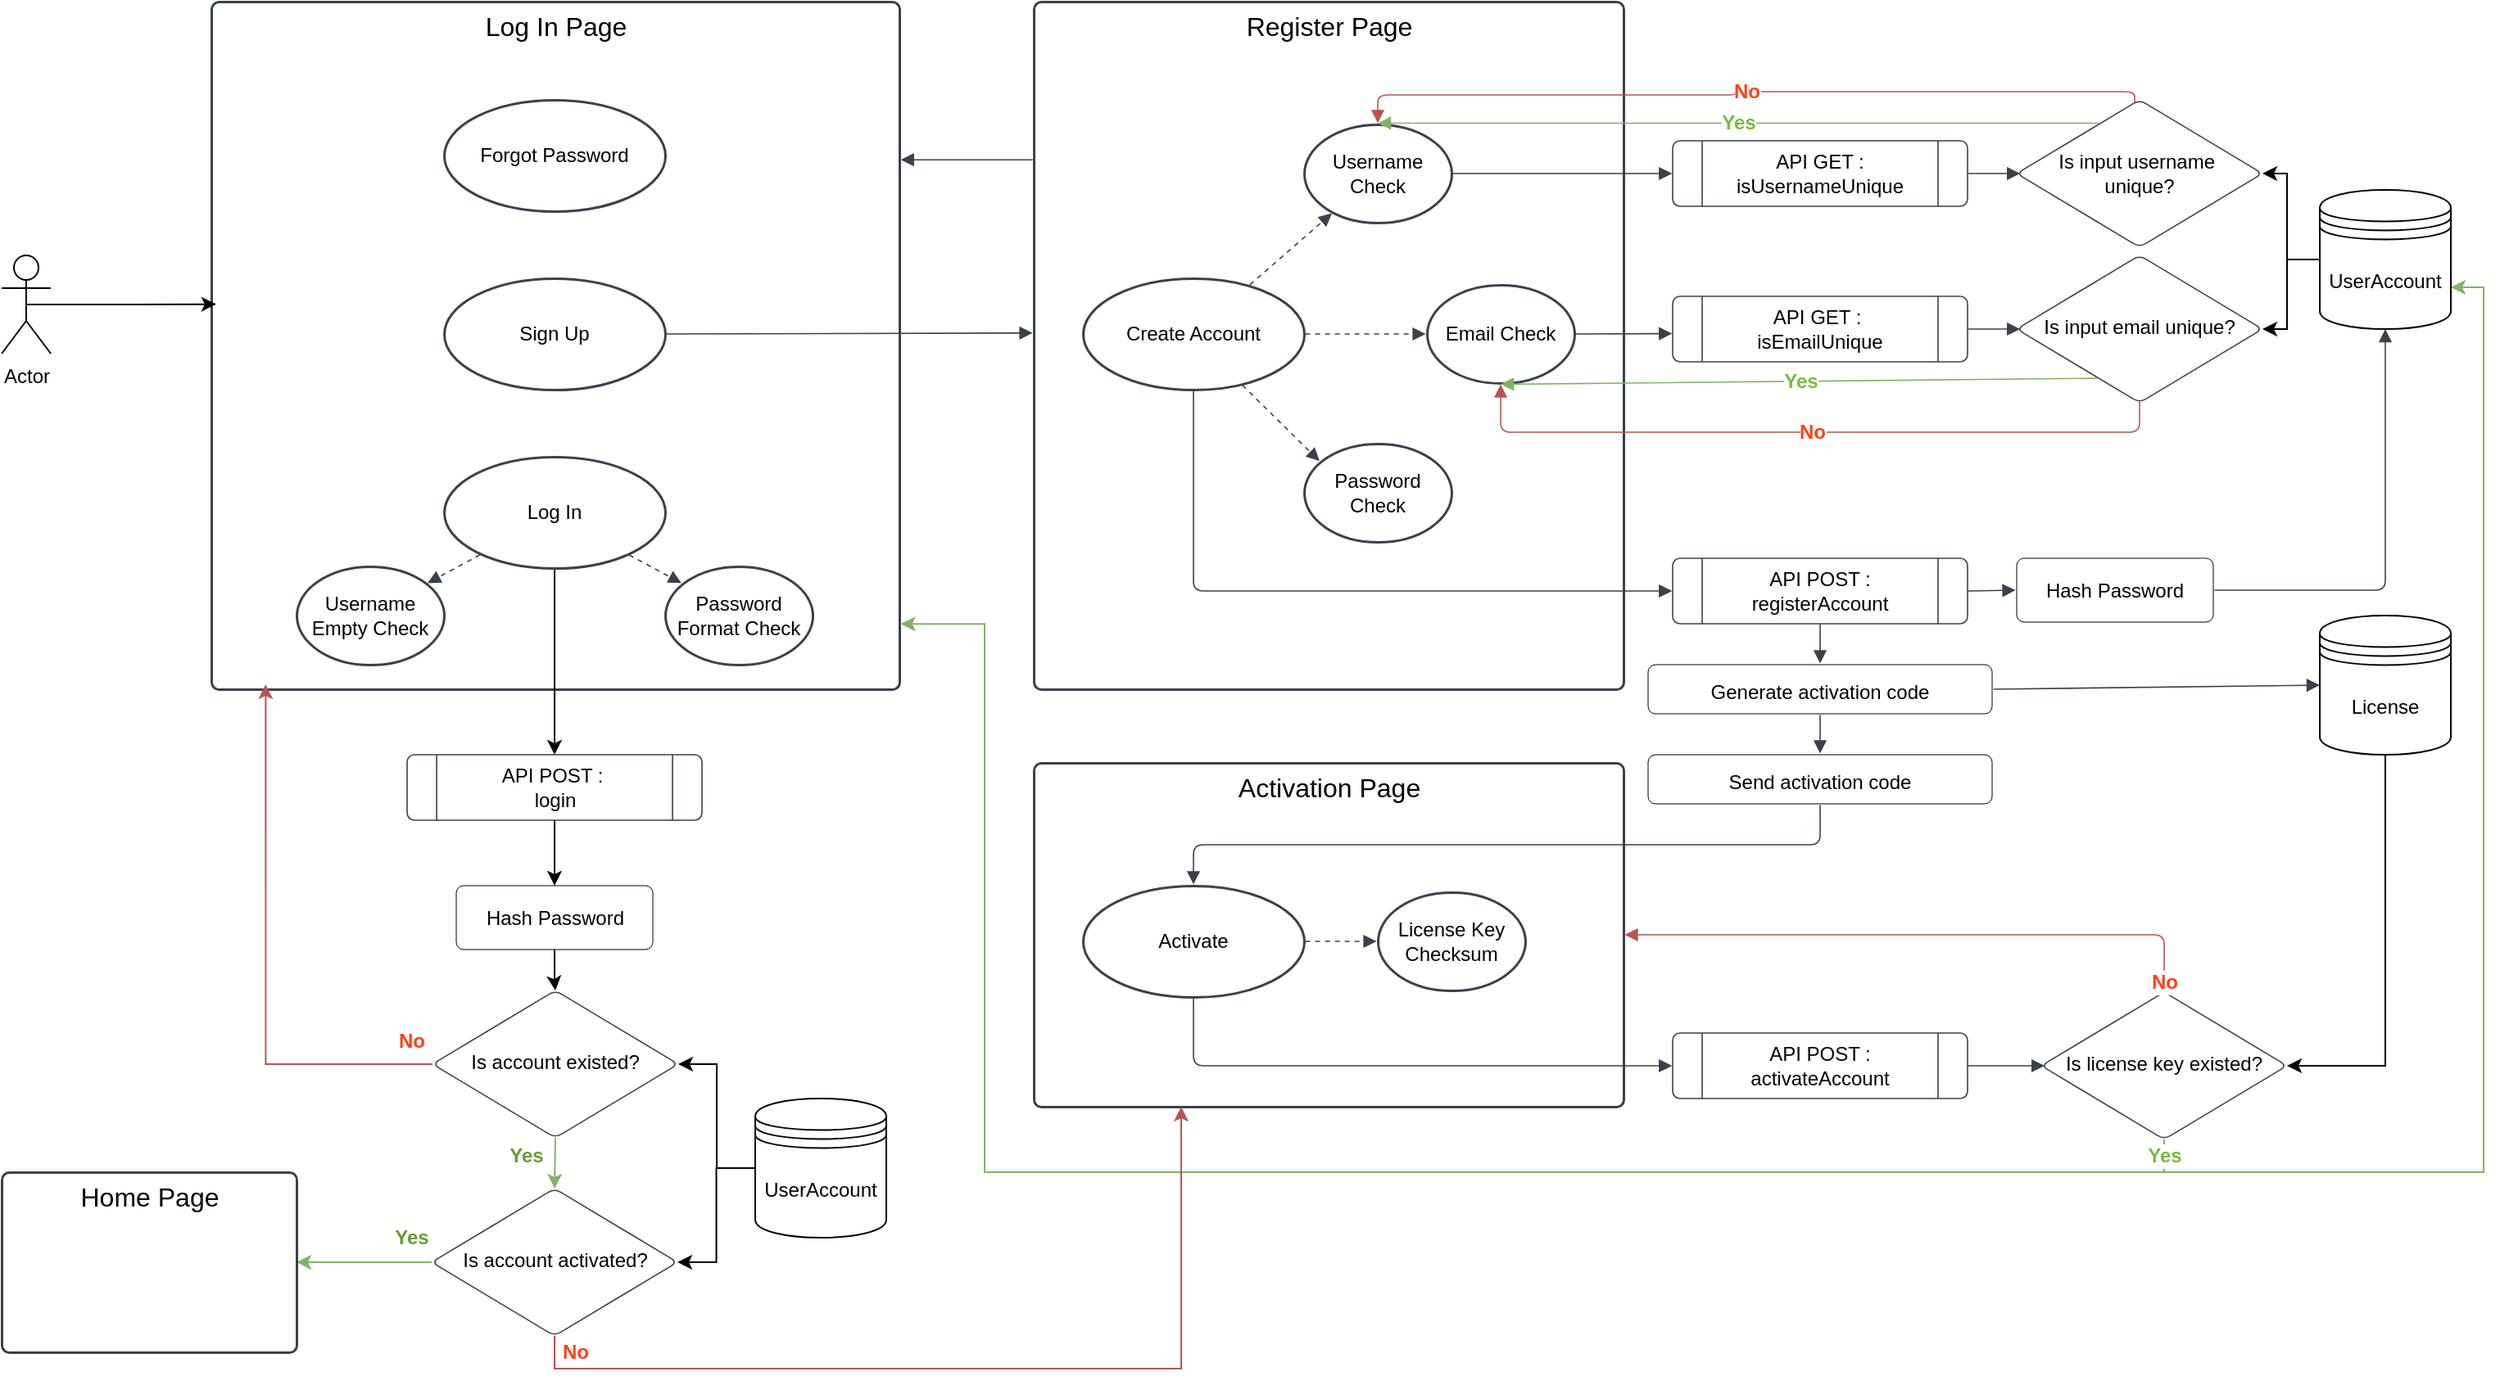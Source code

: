 <mxfile version="26.0.15">
  <diagram name="Account" id="tgDz5AeaXwY79lofnqwd">
    <mxGraphModel dx="1590" dy="1078" grid="1" gridSize="10" guides="1" tooltips="1" connect="1" arrows="1" fold="1" page="1" pageScale="1" pageWidth="827" pageHeight="1169" math="0" shadow="0">
      <root>
        <mxCell id="0" />
        <mxCell id="1" parent="0" />
        <mxCell id="eWz67TTPyYCK9VNah5Zr-2" value="Sign in Page" style="html=1;overflow=block;blockSpacing=1;whiteSpace=wrap;container=1;pointerEvents=0;collapsible=0;recursiveResize=0;fontSize=12;fontFamily=Helvetica;spacing=0;strokeColor=#unset;fillOpacity=0;rounded=1;absoluteArcSize=1;arcSize=9;fillColor=#000000;strokeWidth=NaN;lucidId=kTDUX1_EgLmr;" vertex="1" parent="1">
          <mxGeometry x="338" y="225" width="420" height="420" as="geometry" />
        </mxCell>
        <mxCell id="eWz67TTPyYCK9VNah5Zr-76" value="" style="html=1;overflow=block;blockSpacing=1;whiteSpace=wrap;container=1;pointerEvents=0;collapsible=0;recursiveResize=0;fontSize=12;fontFamily=Helvetica;spacing=0;strokeColor=#3a414a;strokeOpacity=100;fillOpacity=0;rounded=1;absoluteArcSize=1;arcSize=9;fillColor=#000000;strokeWidth=1.5;lucidId=R5DUT0HCY4g-;" vertex="1" parent="eWz67TTPyYCK9VNah5Zr-2">
          <mxGeometry width="420" height="420" as="geometry" />
        </mxCell>
        <mxCell id="eWz67TTPyYCK9VNah5Zr-77" value="&lt;font&gt;Log In Page&lt;/font&gt;" style="text;html=1;align=center;verticalAlign=middle;resizable=0;points=[];autosize=1;strokeColor=none;fillColor=none;fontFamily=Helvetica;fontSize=16;" vertex="1" parent="eWz67TTPyYCK9VNah5Zr-76">
          <mxGeometry x="154.5" width="110" height="30" as="geometry" />
        </mxCell>
        <mxCell id="eWz67TTPyYCK9VNah5Zr-3" value="" style="html=1;overflow=block;blockSpacing=1;whiteSpace=wrap;container=1;pointerEvents=0;collapsible=0;recursiveResize=0;fontSize=12;fontFamily=Helvetica;spacing=0;strokeColor=#3a414a;strokeOpacity=100;fillOpacity=0;rounded=1;absoluteArcSize=1;arcSize=9;fillColor=#000000;strokeWidth=1.5;lucidId=R5DUT0HCY4g-;" vertex="1" parent="1">
          <mxGeometry x="840" y="225" width="360" height="420" as="geometry" />
        </mxCell>
        <mxCell id="eWz67TTPyYCK9VNah5Zr-73" value="&lt;font style=&quot;font-size: 16px;&quot;&gt;Register Page&lt;/font&gt;" style="text;html=1;align=center;verticalAlign=middle;resizable=0;points=[];autosize=1;strokeColor=none;fillColor=none;fontFamily=Helvetica;fontSize=12;" vertex="1" parent="eWz67TTPyYCK9VNah5Zr-3">
          <mxGeometry x="120" width="120" height="30" as="geometry" />
        </mxCell>
        <mxCell id="eWz67TTPyYCK9VNah5Zr-4" value="" style="html=1;overflow=block;blockSpacing=1;whiteSpace=wrap;container=1;pointerEvents=0;collapsible=0;recursiveResize=0;fontSize=12;fontFamily=Helvetica;spacing=0;strokeColor=#3a414a;strokeOpacity=100;fillOpacity=0;rounded=1;absoluteArcSize=1;arcSize=9;fillColor=#000000;strokeWidth=1.5;lucidId=jgEULdvxt6wD;" vertex="1" parent="1">
          <mxGeometry x="840" y="690" width="360" height="210" as="geometry" />
        </mxCell>
        <mxCell id="eWz67TTPyYCK9VNah5Zr-91" value="&lt;font style=&quot;font-size: 16px;&quot;&gt;Activation&lt;/font&gt;&lt;span style=&quot;font-size: 16px;&quot;&gt;&amp;nbsp;Page&lt;/span&gt;" style="text;html=1;align=center;verticalAlign=middle;resizable=0;points=[];autosize=1;strokeColor=none;fillColor=none;fontFamily=Helvetica;fontSize=12;" vertex="1" parent="eWz67TTPyYCK9VNah5Zr-4">
          <mxGeometry x="115" width="130" height="30" as="geometry" />
        </mxCell>
        <mxCell id="eWz67TTPyYCK9VNah5Zr-6" value="Sign Up" style="html=1;overflow=block;blockSpacing=1;whiteSpace=wrap;ellipse;fontSize=12;spacing=3.8;strokeColor=#3a414a;strokeOpacity=100;fillOpacity=100;rounded=1;absoluteArcSize=1;arcSize=9;fillColor=#ffffff;strokeWidth=1.5;lucidId=sUDUintjghet;fontFamily=Helvetica;" vertex="1" parent="1">
          <mxGeometry x="480" y="394" width="135" height="68" as="geometry" />
        </mxCell>
        <mxCell id="eWz67TTPyYCK9VNah5Zr-7" value="Forgot Password" style="html=1;overflow=block;blockSpacing=1;whiteSpace=wrap;ellipse;fontSize=12;spacing=3.8;strokeColor=#3a414a;strokeOpacity=100;fillOpacity=100;rounded=1;absoluteArcSize=1;arcSize=9;fillColor=#ffffff;strokeWidth=1.5;lucidId=6VDUhwTjax~7;fontFamily=Helvetica;" vertex="1" parent="1">
          <mxGeometry x="480" y="285" width="135" height="68" as="geometry" />
        </mxCell>
        <mxCell id="eWz67TTPyYCK9VNah5Zr-94" style="edgeStyle=orthogonalEdgeStyle;rounded=0;orthogonalLoop=1;jettySize=auto;html=1;exitX=0.5;exitY=1;exitDx=0;exitDy=0;" edge="1" parent="1" source="eWz67TTPyYCK9VNah5Zr-8" target="eWz67TTPyYCK9VNah5Zr-93">
          <mxGeometry relative="1" as="geometry" />
        </mxCell>
        <mxCell id="eWz67TTPyYCK9VNah5Zr-8" value="Log In" style="html=1;overflow=block;blockSpacing=1;whiteSpace=wrap;ellipse;fontSize=12;spacing=3.8;strokeColor=#3a414a;strokeOpacity=100;fillOpacity=100;rounded=1;absoluteArcSize=1;arcSize=9;fillColor=#ffffff;strokeWidth=1.5;lucidId=wWDUFufL0aMl;fontFamily=Helvetica;" vertex="1" parent="1">
          <mxGeometry x="480" y="503" width="135" height="68" as="geometry" />
        </mxCell>
        <mxCell id="eWz67TTPyYCK9VNah5Zr-10" value="Username Empty Check" style="html=1;overflow=block;blockSpacing=1;whiteSpace=wrap;ellipse;fontSize=12;spacing=3.8;strokeColor=#3a414a;strokeOpacity=100;fillOpacity=100;rounded=1;absoluteArcSize=1;arcSize=9;fillColor=#ffffff;strokeWidth=1.5;lucidId=s1DUV5B9-y7L;fontFamily=Helvetica;" vertex="1" parent="1">
          <mxGeometry x="390" y="570" width="90" height="60" as="geometry" />
        </mxCell>
        <mxCell id="eWz67TTPyYCK9VNah5Zr-11" value="Password Format Check" style="html=1;overflow=block;blockSpacing=1;whiteSpace=wrap;ellipse;fontSize=12;spacing=3.8;strokeColor=#3a414a;strokeOpacity=100;fillOpacity=100;rounded=1;absoluteArcSize=1;arcSize=9;fillColor=#ffffff;strokeWidth=1.5;lucidId=a2DUm376~W8t;fontFamily=Helvetica;" vertex="1" parent="1">
          <mxGeometry x="615" y="570" width="90" height="60" as="geometry" />
        </mxCell>
        <mxCell id="eWz67TTPyYCK9VNah5Zr-12" value="" style="html=1;jettySize=18;whiteSpace=wrap;fontSize=12;strokeColor=#3a414a;strokeOpacity=100;dashed=1;fixDash=1;strokeWidth=0.8;rounded=0;startArrow=none;endArrow=block;endFill=1;exitX=0.163;exitY=0.881;exitPerimeter=0;entryX=0.889;entryY=0.17;entryPerimeter=0;lucidId=G2DUMYeTof7~;fontFamily=Helvetica;" edge="1" parent="1" source="eWz67TTPyYCK9VNah5Zr-8" target="eWz67TTPyYCK9VNah5Zr-10">
          <mxGeometry width="100" height="100" relative="1" as="geometry">
            <Array as="points" />
          </mxGeometry>
        </mxCell>
        <mxCell id="eWz67TTPyYCK9VNah5Zr-13" value="" style="html=1;jettySize=18;whiteSpace=wrap;fontSize=12;strokeColor=#3a414a;strokeOpacity=100;dashed=1;fixDash=1;strokeWidth=0.8;rounded=0;startArrow=none;endArrow=block;endFill=1;exitX=0.837;exitY=0.882;exitPerimeter=0;entryX=0.111;entryY=0.17;entryPerimeter=0;lucidId=J2DUJ5fLoulq;fontFamily=Helvetica;" edge="1" parent="1" source="eWz67TTPyYCK9VNah5Zr-8" target="eWz67TTPyYCK9VNah5Zr-11">
          <mxGeometry width="100" height="100" relative="1" as="geometry">
            <Array as="points" />
          </mxGeometry>
        </mxCell>
        <mxCell id="eWz67TTPyYCK9VNah5Zr-14" value="Create Account" style="html=1;overflow=block;blockSpacing=1;whiteSpace=wrap;ellipse;fontSize=12;spacing=3.8;strokeColor=#3a414a;strokeOpacity=100;fillOpacity=100;rounded=1;absoluteArcSize=1;arcSize=9;fillColor=#ffffff;strokeWidth=1.5;lucidId=l6DUR4Ug6KeE;fontFamily=Helvetica;" vertex="1" parent="1">
          <mxGeometry x="870" y="394" width="135" height="68" as="geometry" />
        </mxCell>
        <mxCell id="eWz67TTPyYCK9VNah5Zr-15" value="" style="html=1;jettySize=18;whiteSpace=wrap;fontSize=12;strokeColor=#3a414a;strokeOpacity=100;strokeWidth=0.8;rounded=0;startArrow=none;endArrow=block;endFill=1;exitX=1.006;exitY=0.5;exitPerimeter=0;entryX=-0.002;entryY=0.482;entryPerimeter=0;lucidId=X6DUpzy31Ydh;fontFamily=Helvetica;" edge="1" parent="1" source="eWz67TTPyYCK9VNah5Zr-6" target="eWz67TTPyYCK9VNah5Zr-3">
          <mxGeometry width="100" height="100" relative="1" as="geometry">
            <Array as="points" />
          </mxGeometry>
        </mxCell>
        <mxCell id="eWz67TTPyYCK9VNah5Zr-16" value="Username Check" style="html=1;overflow=block;blockSpacing=1;whiteSpace=wrap;ellipse;fontSize=12;spacing=3.8;strokeColor=#3a414a;strokeOpacity=100;fillOpacity=100;rounded=1;absoluteArcSize=1;arcSize=9;fillColor=#ffffff;strokeWidth=1.5;lucidId=s7DUezGjw3QZ;fontFamily=Helvetica;" vertex="1" parent="1">
          <mxGeometry x="1005" y="300" width="90" height="60" as="geometry" />
        </mxCell>
        <mxCell id="eWz67TTPyYCK9VNah5Zr-17" value="Email Check" style="html=1;overflow=block;blockSpacing=1;whiteSpace=wrap;ellipse;fontSize=12;spacing=3.8;strokeColor=#3a414a;strokeOpacity=100;fillOpacity=100;rounded=1;absoluteArcSize=1;arcSize=9;fillColor=#ffffff;strokeWidth=1.5;lucidId=O7DUrSSDifmn;fontFamily=Helvetica;" vertex="1" parent="1">
          <mxGeometry x="1080" y="398" width="90" height="60" as="geometry" />
        </mxCell>
        <mxCell id="eWz67TTPyYCK9VNah5Zr-18" value="Password Check" style="html=1;overflow=block;blockSpacing=1;whiteSpace=wrap;ellipse;fontSize=12;spacing=3.8;strokeColor=#3a414a;strokeOpacity=100;fillOpacity=100;rounded=1;absoluteArcSize=1;arcSize=9;fillColor=#ffffff;strokeWidth=1.5;lucidId=W7DUtTJI5MFG;fontFamily=Helvetica;" vertex="1" parent="1">
          <mxGeometry x="1005" y="495" width="90" height="60" as="geometry" />
        </mxCell>
        <mxCell id="eWz67TTPyYCK9VNah5Zr-19" value="" style="html=1;jettySize=18;whiteSpace=wrap;fontSize=12;strokeColor=#3a414a;strokeOpacity=100;dashed=1;fixDash=1;strokeWidth=0.8;rounded=0;startArrow=none;endArrow=block;endFill=1;exitX=0.755;exitY=0.058;exitPerimeter=0;entryX=0.189;entryY=0.905;entryPerimeter=0;lucidId=t8DULGcAUfj5;fontFamily=Helvetica;" edge="1" parent="1" source="eWz67TTPyYCK9VNah5Zr-14" target="eWz67TTPyYCK9VNah5Zr-16">
          <mxGeometry width="100" height="100" relative="1" as="geometry">
            <Array as="points" />
          </mxGeometry>
        </mxCell>
        <mxCell id="eWz67TTPyYCK9VNah5Zr-20" value="" style="html=1;jettySize=18;whiteSpace=wrap;fontSize=12;strokeColor=#3a414a;strokeOpacity=100;dashed=1;fixDash=1;strokeWidth=0.8;rounded=0;startArrow=none;endArrow=block;endFill=1;exitX=1.006;exitY=0.5;exitPerimeter=0;entryX=-0.008;entryY=0.5;entryPerimeter=0;lucidId=B8DUC7GV7Yk3;fontFamily=Helvetica;" edge="1" parent="1" source="eWz67TTPyYCK9VNah5Zr-14" target="eWz67TTPyYCK9VNah5Zr-17">
          <mxGeometry width="100" height="100" relative="1" as="geometry">
            <Array as="points" />
          </mxGeometry>
        </mxCell>
        <mxCell id="eWz67TTPyYCK9VNah5Zr-21" value="" style="html=1;jettySize=18;whiteSpace=wrap;fontSize=12;strokeColor=#3a414a;strokeOpacity=100;dashed=1;fixDash=1;strokeWidth=0.8;rounded=0;startArrow=none;endArrow=block;endFill=1;exitX=0.721;exitY=0.96;exitPerimeter=0;entryX=0.105;entryY=0.178;entryPerimeter=0;lucidId=E8DUzFWszFlh;fontFamily=Helvetica;" edge="1" parent="1" source="eWz67TTPyYCK9VNah5Zr-14" target="eWz67TTPyYCK9VNah5Zr-18">
          <mxGeometry width="100" height="100" relative="1" as="geometry">
            <Array as="points" />
          </mxGeometry>
        </mxCell>
        <mxCell id="eWz67TTPyYCK9VNah5Zr-22" value="API GET : isUsernameUnique" style="html=1;overflow=block;blockSpacing=1;whiteSpace=wrap;shape=process;fontSize=12;fontFamily=Helvetica;spacing=3.8;strokeColor=#3a414a;strokeOpacity=100;fillOpacity=100;rounded=1;absoluteArcSize=1;arcSize=9;fillColor=#ffffff;strokeWidth=0.8;lucidId=d-DUjQnT9r4C;" vertex="1" parent="1">
          <mxGeometry x="1230" y="310" width="180" height="40" as="geometry" />
        </mxCell>
        <mxCell id="eWz67TTPyYCK9VNah5Zr-23" value="" style="html=1;jettySize=18;whiteSpace=wrap;fontSize=12;strokeColor=#3a414a;strokeOpacity=100;strokeWidth=0.8;rounded=0;startArrow=none;endArrow=block;endFill=1;exitX=1.008;exitY=0.5;exitPerimeter=0;entryX=-0.002;entryY=0.5;entryPerimeter=0;lucidId=8_DU1eQ9pBNe;fontFamily=Helvetica;" edge="1" parent="1" source="eWz67TTPyYCK9VNah5Zr-16" target="eWz67TTPyYCK9VNah5Zr-22">
          <mxGeometry width="100" height="100" relative="1" as="geometry">
            <Array as="points" />
          </mxGeometry>
        </mxCell>
        <mxCell id="eWz67TTPyYCK9VNah5Zr-24" value="&lt;font&gt;Is input username&amp;nbsp;&lt;/font&gt;&lt;div&gt;&lt;font&gt;unique?&lt;/font&gt;&lt;/div&gt;" style="html=1;overflow=block;blockSpacing=1;whiteSpace=wrap;rhombus;fontSize=12;fontFamily=Helvetica;fontColor=default;spacing=3.8;strokeColor=#3a414a;strokeOpacity=100;fillOpacity=100;rounded=1;absoluteArcSize=1;arcSize=9;fillColor=#ffffff;strokeWidth=0.8;lucidId=H.DUoWM3rg2R;" vertex="1" parent="1">
          <mxGeometry x="1440" y="285" width="150" height="90" as="geometry" />
        </mxCell>
        <mxCell id="eWz67TTPyYCK9VNah5Zr-25" value="" style="html=1;jettySize=18;whiteSpace=wrap;fontSize=12;strokeColor=#3a414a;strokeOpacity=100;strokeWidth=0.8;rounded=0;startArrow=none;endArrow=block;endFill=1;exitX=1.002;exitY=0.5;exitPerimeter=0;entryX=0.014;entryY=0.5;entryPerimeter=0;lucidId=d~DUTkmeUFl3;fontFamily=Helvetica;" edge="1" parent="1" source="eWz67TTPyYCK9VNah5Zr-22" target="eWz67TTPyYCK9VNah5Zr-24">
          <mxGeometry width="100" height="100" relative="1" as="geometry">
            <Array as="points" />
          </mxGeometry>
        </mxCell>
        <mxCell id="eWz67TTPyYCK9VNah5Zr-26" value="" style="html=1;jettySize=18;whiteSpace=wrap;fontSize=12;fontFamily=Helvetica;fontColor=#333333;fontStyle=1;strokeColor=#82b366;strokeOpacity=100;strokeWidth=0.8;rounded=0;startArrow=none;endArrow=block;endFill=1;exitX=0.337;exitY=0.158;exitPerimeter=0;entryX=0.5;entryY=-0.013;entryPerimeter=0;lucidId=n~DU6i61wU7h;fillColor=#d5e8d4;" edge="1" parent="1" source="eWz67TTPyYCK9VNah5Zr-24" target="eWz67TTPyYCK9VNah5Zr-16">
          <mxGeometry width="100" height="100" relative="1" as="geometry">
            <Array as="points" />
          </mxGeometry>
        </mxCell>
        <mxCell id="eWz67TTPyYCK9VNah5Zr-27" value="Yes" style="text;html=1;resizable=0;labelBackgroundColor=default;align=center;verticalAlign=middle;fontStyle=1;fontColor=light-dark(#77bb41, #c1c1c1);fontSize=12;fontFamily=Helvetica;" vertex="1" parent="eWz67TTPyYCK9VNah5Zr-26">
          <mxGeometry relative="1" as="geometry" />
        </mxCell>
        <mxCell id="eWz67TTPyYCK9VNah5Zr-28" value="" style="html=1;jettySize=18;whiteSpace=wrap;fontSize=12;fontFamily=Helvetica;fontColor=#333333;fontStyle=1;strokeColor=#b85450;strokeOpacity=100;strokeWidth=0.8;rounded=1;arcSize=12;edgeStyle=orthogonalEdgeStyle;startArrow=none;endArrow=block;endFill=1;exitX=0.48;exitY=0.017;exitPerimeter=0;entryX=0.5;entryY=-0.013;entryPerimeter=0;lucidId=s~DUw0Df2HVt;fillColor=#f8cecc;" edge="1" parent="1" source="eWz67TTPyYCK9VNah5Zr-24" target="eWz67TTPyYCK9VNah5Zr-16">
          <mxGeometry width="100" height="100" relative="1" as="geometry">
            <Array as="points">
              <mxPoint x="1512" y="280" />
              <mxPoint x="1268" y="280" />
              <mxPoint x="1268" y="282" />
              <mxPoint x="1050" y="282" />
            </Array>
          </mxGeometry>
        </mxCell>
        <mxCell id="eWz67TTPyYCK9VNah5Zr-29" value="No" style="text;html=1;resizable=0;labelBackgroundColor=default;align=center;verticalAlign=middle;fontStyle=1;fontColor=light-dark(#ff4013, #c1c1c1);fontSize=12;fontFamily=Helvetica;" vertex="1" parent="eWz67TTPyYCK9VNah5Zr-28">
          <mxGeometry relative="1" as="geometry" />
        </mxCell>
        <mxCell id="eWz67TTPyYCK9VNah5Zr-30" value="API GET :&amp;nbsp;&lt;div&gt;isEmailUnique&lt;/div&gt;" style="html=1;overflow=block;blockSpacing=1;whiteSpace=wrap;shape=process;fontSize=12;fontFamily=Helvetica;spacing=3.8;strokeColor=#3a414a;strokeOpacity=100;fillOpacity=100;rounded=1;absoluteArcSize=1;arcSize=9;fillColor=#ffffff;strokeWidth=0.8;lucidId=fcEU7vY~6awU;" vertex="1" parent="1">
          <mxGeometry x="1230" y="405" width="180" height="40" as="geometry" />
        </mxCell>
        <mxCell id="eWz67TTPyYCK9VNah5Zr-31" value="&lt;div style=&quot;display: flex; justify-content: center; text-align: center; align-items: baseline; line-height: 1.25; margin-top: -2px;&quot;&gt;&lt;span style=&quot;color: rgb(0, 0, 0);&quot;&gt;&lt;font&gt;Is input&amp;nbsp;&lt;/font&gt;&lt;span&gt;email u&lt;/span&gt;&lt;/span&gt;&lt;span&gt;&lt;span&gt;nique?&lt;/span&gt;&lt;/span&gt;&lt;/div&gt;" style="html=1;overflow=block;blockSpacing=1;whiteSpace=wrap;rhombus;fontSize=12;fontFamily=Helvetica;spacing=3.8;strokeColor=#3a414a;strokeOpacity=100;fillOpacity=100;rounded=1;absoluteArcSize=1;arcSize=9;fillColor=#ffffff;strokeWidth=0.8;lucidId=fcEUWMaaT8yM;" vertex="1" parent="1">
          <mxGeometry x="1440" y="380" width="150" height="90" as="geometry" />
        </mxCell>
        <mxCell id="eWz67TTPyYCK9VNah5Zr-32" value="" style="html=1;jettySize=18;whiteSpace=wrap;fontSize=12;fontFamily=Helvetica;fontColor=#333333;fontStyle=1;strokeColor=#82b366;strokeOpacity=100;strokeWidth=0.8;rounded=0;startArrow=none;endArrow=block;endFill=1;exitX=0.329;exitY=0.834;exitPerimeter=0;entryX=0.5;entryY=1.013;entryPerimeter=0;lucidId=fcEUrLzZhkil;labelBackgroundColor=none;fillColor=#d5e8d4;" edge="1" parent="1" source="eWz67TTPyYCK9VNah5Zr-31" target="eWz67TTPyYCK9VNah5Zr-17">
          <mxGeometry width="100" height="100" relative="1" as="geometry">
            <Array as="points" />
          </mxGeometry>
        </mxCell>
        <mxCell id="eWz67TTPyYCK9VNah5Zr-33" value="Yes" style="text;html=1;resizable=0;labelBackgroundColor=default;align=center;verticalAlign=middle;fontStyle=1;fontColor=light-dark(#77bb41, #c1c1c1);fontSize=12;fontFamily=Helvetica;" vertex="1" parent="eWz67TTPyYCK9VNah5Zr-32">
          <mxGeometry relative="1" as="geometry" />
        </mxCell>
        <mxCell id="eWz67TTPyYCK9VNah5Zr-34" value="" style="html=1;jettySize=18;whiteSpace=wrap;fontSize=12;fontFamily=Helvetica;fontColor=#333333;fontStyle=1;strokeColor=#b85450;strokeOpacity=100;strokeWidth=0.8;rounded=1;arcSize=12;edgeStyle=orthogonalEdgeStyle;startArrow=none;endArrow=block;endFill=1;exitX=0.5;exitY=0.99;exitPerimeter=0;entryX=0.5;entryY=1.013;entryPerimeter=0;lucidId=fcEUvP.BdZtf;fillColor=#f8cecc;" edge="1" parent="1" source="eWz67TTPyYCK9VNah5Zr-31" target="eWz67TTPyYCK9VNah5Zr-17">
          <mxGeometry width="100" height="100" relative="1" as="geometry">
            <Array as="points" />
          </mxGeometry>
        </mxCell>
        <mxCell id="eWz67TTPyYCK9VNah5Zr-35" value="No" style="text;html=1;resizable=0;labelBackgroundColor=default;align=center;verticalAlign=middle;fontStyle=1;fontColor=light-dark(#ff4013, #c1c1c1);fontSize=12;fontFamily=Helvetica;" vertex="1" parent="eWz67TTPyYCK9VNah5Zr-34">
          <mxGeometry relative="1" as="geometry" />
        </mxCell>
        <mxCell id="eWz67TTPyYCK9VNah5Zr-36" value="" style="html=1;jettySize=18;whiteSpace=wrap;fontSize=12;strokeColor=#3a414a;strokeOpacity=100;strokeWidth=0.8;rounded=0;startArrow=none;endArrow=block;endFill=1;exitX=1.008;exitY=0.5;exitPerimeter=0;entryX=-0.002;entryY=0.57;entryPerimeter=0;lucidId=fdEU~AkRdBd5;fontFamily=Helvetica;" edge="1" parent="1" source="eWz67TTPyYCK9VNah5Zr-17" target="eWz67TTPyYCK9VNah5Zr-30">
          <mxGeometry width="100" height="100" relative="1" as="geometry">
            <Array as="points" />
          </mxGeometry>
        </mxCell>
        <mxCell id="eWz67TTPyYCK9VNah5Zr-37" value="" style="html=1;jettySize=18;whiteSpace=wrap;fontSize=12;strokeColor=#3a414a;strokeOpacity=100;strokeWidth=0.8;rounded=0;startArrow=none;endArrow=block;endFill=1;exitX=1.002;exitY=0.5;exitPerimeter=0;entryX=0.014;entryY=0.5;entryPerimeter=0;lucidId=WeEUJOYxWwny;fontFamily=Helvetica;" edge="1" parent="1" source="eWz67TTPyYCK9VNah5Zr-30" target="eWz67TTPyYCK9VNah5Zr-31">
          <mxGeometry width="100" height="100" relative="1" as="geometry">
            <Array as="points" />
          </mxGeometry>
        </mxCell>
        <mxCell id="eWz67TTPyYCK9VNah5Zr-38" value="Activate " style="html=1;overflow=block;blockSpacing=1;whiteSpace=wrap;ellipse;fontSize=12;spacing=3.8;strokeColor=#3a414a;strokeOpacity=100;fillOpacity=100;rounded=1;absoluteArcSize=1;arcSize=9;fillColor=#ffffff;strokeWidth=1.5;lucidId=ahEUzXcOlAUv;fontFamily=Helvetica;" vertex="1" parent="1">
          <mxGeometry x="870" y="765" width="135" height="68" as="geometry" />
        </mxCell>
        <mxCell id="eWz67TTPyYCK9VNah5Zr-39" value="License Key Checksum" style="html=1;overflow=block;blockSpacing=1;whiteSpace=wrap;ellipse;fontSize=12;spacing=3.8;strokeColor=#3a414a;strokeOpacity=100;fillOpacity=100;rounded=1;absoluteArcSize=1;arcSize=9;fillColor=#ffffff;strokeWidth=1.5;lucidId=3iEUOj4Z6llQ;fontFamily=Helvetica;" vertex="1" parent="1">
          <mxGeometry x="1050" y="769" width="90" height="60" as="geometry" />
        </mxCell>
        <mxCell id="eWz67TTPyYCK9VNah5Zr-40" value="" style="html=1;jettySize=18;whiteSpace=wrap;fontSize=12;strokeColor=#3a414a;strokeOpacity=100;dashed=1;fixDash=1;strokeWidth=0.8;rounded=0;startArrow=none;endArrow=block;endFill=1;exitX=1.006;exitY=0.5;exitPerimeter=0;entryX=-0.008;entryY=0.5;entryPerimeter=0;lucidId=sjEU9KxSFQow;fontFamily=Helvetica;" edge="1" parent="1" source="eWz67TTPyYCK9VNah5Zr-38" target="eWz67TTPyYCK9VNah5Zr-39">
          <mxGeometry width="100" height="100" relative="1" as="geometry">
            <Array as="points" />
          </mxGeometry>
        </mxCell>
        <mxCell id="eWz67TTPyYCK9VNah5Zr-41" value="" style="html=1;jettySize=18;whiteSpace=wrap;fontSize=12;strokeColor=#3a414a;strokeOpacity=100;strokeWidth=0.8;rounded=1;arcSize=12;edgeStyle=orthogonalEdgeStyle;startArrow=none;endArrow=block;endFill=1;exitX=0.5;exitY=1.011;exitPerimeter=0;entryX=-0.002;entryY=0.5;entryPerimeter=0;lucidId=wqEUbB9Iiw~2;fontFamily=Helvetica;" edge="1" parent="1" source="eWz67TTPyYCK9VNah5Zr-14" target="eWz67TTPyYCK9VNah5Zr-47">
          <mxGeometry width="100" height="100" relative="1" as="geometry">
            <Array as="points" />
          </mxGeometry>
        </mxCell>
        <mxCell id="eWz67TTPyYCK9VNah5Zr-47" value="API POST : registerAccount" style="html=1;overflow=block;blockSpacing=1;whiteSpace=wrap;shape=process;fontSize=12;fontFamily=Helvetica;spacing=3.8;strokeColor=#3a414a;strokeOpacity=100;fillOpacity=100;rounded=1;absoluteArcSize=1;arcSize=9;fillColor=#ffffff;strokeWidth=0.8;lucidId=uxEU2n4akM2R;" vertex="1" parent="1">
          <mxGeometry x="1230" y="565" width="180" height="40" as="geometry" />
        </mxCell>
        <mxCell id="eWz67TTPyYCK9VNah5Zr-48" value="Generate activation code" style="html=1;overflow=block;blockSpacing=1;whiteSpace=wrap;fontSize=12;fontFamily=Helvetica;spacing=9;rounded=1;absoluteArcSize=1;arcSize=9;strokeWidth=NaN;lucidId=pTEUjj1fshSb;" vertex="1" parent="1">
          <mxGeometry x="1215" y="630" width="210" height="30" as="geometry" />
        </mxCell>
        <mxCell id="eWz67TTPyYCK9VNah5Zr-49" value="Send activation code" style="html=1;overflow=block;blockSpacing=1;whiteSpace=wrap;fontSize=12;fontFamily=Helvetica;spacing=9;rounded=1;absoluteArcSize=1;arcSize=9;strokeWidth=NaN;lucidId=jUEUQ4qV01XV;" vertex="1" parent="1">
          <mxGeometry x="1215" y="685" width="210" height="30" as="geometry" />
        </mxCell>
        <mxCell id="eWz67TTPyYCK9VNah5Zr-50" value="" style="html=1;jettySize=18;whiteSpace=wrap;fontSize=12;strokeColor=#3a414a;strokeOpacity=100;strokeWidth=0.8;rounded=0;startArrow=none;endArrow=block;endFill=1;exitX=0.5;exitY=1.009;exitPerimeter=0;entryX=0.5;entryY=-0.025;entryPerimeter=0;lucidId=4UEUbyO8kihH;fontFamily=Helvetica;" edge="1" parent="1" source="eWz67TTPyYCK9VNah5Zr-47" target="eWz67TTPyYCK9VNah5Zr-48">
          <mxGeometry width="100" height="100" relative="1" as="geometry">
            <Array as="points" />
          </mxGeometry>
        </mxCell>
        <mxCell id="eWz67TTPyYCK9VNah5Zr-51" value="" style="html=1;jettySize=18;whiteSpace=wrap;fontSize=12;strokeColor=#3a414a;strokeOpacity=100;strokeWidth=0.8;rounded=0;startArrow=none;endArrow=block;endFill=1;exitX=0.5;exitY=1.025;exitPerimeter=0;entryX=0.5;entryY=-0.025;entryPerimeter=0;lucidId=5UEU46crxsY.;fontFamily=Helvetica;" edge="1" parent="1" source="eWz67TTPyYCK9VNah5Zr-48" target="eWz67TTPyYCK9VNah5Zr-49">
          <mxGeometry width="100" height="100" relative="1" as="geometry">
            <Array as="points" />
          </mxGeometry>
        </mxCell>
        <mxCell id="eWz67TTPyYCK9VNah5Zr-52" value="" style="html=1;jettySize=18;whiteSpace=wrap;fontSize=12;strokeColor=#3a414a;strokeOpacity=100;strokeWidth=0.8;rounded=0;startArrow=none;endArrow=block;endFill=1;exitX=1.004;exitY=0.5;exitPerimeter=0;entryX=0;entryY=0.5;lucidId=eVEUYDxwfVzk;fontFamily=Helvetica;entryDx=0;entryDy=0;" edge="1" parent="1" source="eWz67TTPyYCK9VNah5Zr-48" target="eWz67TTPyYCK9VNah5Zr-83">
          <mxGeometry width="100" height="100" relative="1" as="geometry">
            <Array as="points" />
            <mxPoint x="1619.28" y="645" as="targetPoint" />
          </mxGeometry>
        </mxCell>
        <mxCell id="eWz67TTPyYCK9VNah5Zr-54" value="" style="html=1;jettySize=18;whiteSpace=wrap;fontSize=12;strokeColor=#3a414a;strokeOpacity=100;strokeWidth=0.8;rounded=0;startArrow=none;endArrow=block;endFill=1;exitX=1.002;exitY=0.5;exitPerimeter=0;entryX=-0.006;entryY=0.5;entryPerimeter=0;lucidId=-VEUsnVqnqdy;fontFamily=Helvetica;fontColor=default;labelBackgroundColor=default;" edge="1" parent="1" source="eWz67TTPyYCK9VNah5Zr-47" target="eWz67TTPyYCK9VNah5Zr-55">
          <mxGeometry width="100" height="100" relative="1" as="geometry">
            <Array as="points" />
          </mxGeometry>
        </mxCell>
        <mxCell id="eWz67TTPyYCK9VNah5Zr-55" value="Hash Password" style="html=1;overflow=block;blockSpacing=1;whiteSpace=wrap;fontSize=12;fontFamily=Helvetica;spacing=9;rounded=1;absoluteArcSize=1;arcSize=9;strokeWidth=NaN;lucidId=bWEUQv-7P4Rg;labelBackgroundColor=default;" vertex="1" parent="1">
          <mxGeometry x="1440" y="565" width="120" height="39" as="geometry" />
        </mxCell>
        <mxCell id="eWz67TTPyYCK9VNah5Zr-56" value="" style="html=1;jettySize=18;whiteSpace=wrap;fontSize=12;strokeColor=#3a414a;strokeOpacity=100;strokeWidth=0.8;rounded=1;arcSize=12;edgeStyle=orthogonalEdgeStyle;startArrow=none;endArrow=block;endFill=1;exitX=1.006;exitY=0.5;exitPerimeter=0;lucidId=eXEUn7h87tyG;fontFamily=Helvetica;fontColor=default;labelBackgroundColor=default;" edge="1" parent="1" source="eWz67TTPyYCK9VNah5Zr-55" target="eWz67TTPyYCK9VNah5Zr-78">
          <mxGeometry width="100" height="100" relative="1" as="geometry">
            <Array as="points" />
            <mxPoint x="1665" y="420.72" as="targetPoint" />
          </mxGeometry>
        </mxCell>
        <mxCell id="eWz67TTPyYCK9VNah5Zr-57" value="" style="html=1;jettySize=18;whiteSpace=wrap;fontSize=12;strokeColor=#3a414a;strokeOpacity=100;strokeWidth=0.8;rounded=1;arcSize=12;edgeStyle=orthogonalEdgeStyle;startArrow=none;endArrow=block;endFill=1;exitX=0.5;exitY=1.025;exitPerimeter=0;entryX=0.5;entryY=-0.011;entryPerimeter=0;lucidId=ZXEUFPg5Jof-;fontFamily=Helvetica;" edge="1" parent="1" source="eWz67TTPyYCK9VNah5Zr-49" target="eWz67TTPyYCK9VNah5Zr-38">
          <mxGeometry width="100" height="100" relative="1" as="geometry">
            <Array as="points" />
          </mxGeometry>
        </mxCell>
        <mxCell id="eWz67TTPyYCK9VNah5Zr-58" value="API POST : activateAccount" style="html=1;overflow=block;blockSpacing=1;whiteSpace=wrap;shape=process;fontSize=12;fontFamily=Helvetica;spacing=3.8;strokeColor=#3a414a;strokeOpacity=100;fillOpacity=100;rounded=1;absoluteArcSize=1;arcSize=9;fillColor=#ffffff;strokeWidth=0.8;lucidId=fZEU0QEMOlCc;" vertex="1" parent="1">
          <mxGeometry x="1230" y="855" width="180" height="40" as="geometry" />
        </mxCell>
        <mxCell id="eWz67TTPyYCK9VNah5Zr-59" value="" style="html=1;jettySize=18;whiteSpace=wrap;fontSize=12;strokeColor=#3a414a;strokeOpacity=100;strokeWidth=0.8;rounded=1;arcSize=12;edgeStyle=orthogonalEdgeStyle;startArrow=none;endArrow=block;endFill=1;exitX=0.5;exitY=1.011;exitPerimeter=0;entryX=-0.002;entryY=0.5;entryPerimeter=0;lucidId=mZEU54XD3dpx;fontFamily=Helvetica;" edge="1" parent="1" source="eWz67TTPyYCK9VNah5Zr-38" target="eWz67TTPyYCK9VNah5Zr-58">
          <mxGeometry width="100" height="100" relative="1" as="geometry">
            <Array as="points" />
          </mxGeometry>
        </mxCell>
        <mxCell id="eWz67TTPyYCK9VNah5Zr-90" style="edgeStyle=orthogonalEdgeStyle;rounded=0;orthogonalLoop=1;jettySize=auto;html=1;exitX=0.5;exitY=1;exitDx=0;exitDy=0;entryX=1;entryY=0.7;entryDx=0;entryDy=0;fillColor=#d5e8d4;strokeColor=#82b366;" edge="1" parent="1" source="eWz67TTPyYCK9VNah5Zr-60" target="eWz67TTPyYCK9VNah5Zr-78">
          <mxGeometry relative="1" as="geometry">
            <mxPoint x="1760" y="400" as="targetPoint" />
            <Array as="points">
              <mxPoint x="1530" y="940" />
              <mxPoint x="1725" y="940" />
              <mxPoint x="1725" y="400" />
            </Array>
          </mxGeometry>
        </mxCell>
        <mxCell id="eWz67TTPyYCK9VNah5Zr-60" value="&lt;div style=&quot;display: flex; justify-content: center; text-align: center; align-items: baseline; line-height: 1.25; margin-top: -2px;&quot;&gt;&lt;span&gt;&lt;span style=&quot;color: rgb(0, 0, 0);&quot;&gt;Is license key &lt;/span&gt;&lt;span&gt;existed&lt;/span&gt;&lt;span style=&quot;color: rgb(0, 0, 0);&quot;&gt;?&lt;/span&gt;&lt;/span&gt;&lt;/div&gt;" style="html=1;overflow=block;blockSpacing=1;whiteSpace=wrap;rhombus;fontSize=12;fontFamily=Helvetica;spacing=3.8;strokeColor=#3a414a;strokeOpacity=100;fillOpacity=100;rounded=1;absoluteArcSize=1;arcSize=9;fillColor=#ffffff;strokeWidth=0.8;lucidId=90EUq45sE9-c;" vertex="1" parent="1">
          <mxGeometry x="1455" y="830" width="150" height="90" as="geometry" />
        </mxCell>
        <mxCell id="eWz67TTPyYCK9VNah5Zr-61" value="" style="html=1;jettySize=18;whiteSpace=wrap;fontSize=12;strokeColor=#3a414a;strokeOpacity=100;strokeWidth=0.8;rounded=0;startArrow=none;endArrow=block;endFill=1;exitX=1.002;exitY=0.5;exitPerimeter=0;entryX=0.014;entryY=0.5;entryPerimeter=0;lucidId=I1EUqqxg6Y1c;fontFamily=Helvetica;" edge="1" parent="1" source="eWz67TTPyYCK9VNah5Zr-58" target="eWz67TTPyYCK9VNah5Zr-60">
          <mxGeometry width="100" height="100" relative="1" as="geometry">
            <Array as="points" />
          </mxGeometry>
        </mxCell>
        <mxCell id="eWz67TTPyYCK9VNah5Zr-64" value="" style="html=1;jettySize=18;whiteSpace=wrap;fontSize=12;fontFamily=Helvetica;fontColor=#FF0000;fontStyle=1;strokeColor=#b85450;strokeOpacity=100;strokeWidth=0.8;rounded=1;arcSize=12;edgeStyle=orthogonalEdgeStyle;startArrow=none;endArrow=block;endFill=1;exitX=0.5;exitY=0.01;exitPerimeter=0;entryX=1.002;entryY=0.5;entryPerimeter=0;lucidId=G2EU5iDCsAWZ;fillColor=#f8cecc;" edge="1" parent="1" source="eWz67TTPyYCK9VNah5Zr-60" target="eWz67TTPyYCK9VNah5Zr-4">
          <mxGeometry width="100" height="100" relative="1" as="geometry">
            <Array as="points" />
          </mxGeometry>
        </mxCell>
        <mxCell id="eWz67TTPyYCK9VNah5Zr-65" value="No" style="text;html=1;resizable=0;labelBackgroundColor=default;align=center;verticalAlign=middle;fontStyle=1;fontColor=light-dark(#ff4013, #c1c1c1);fontSize=12;fontFamily=Helvetica;" vertex="1" parent="eWz67TTPyYCK9VNah5Zr-64">
          <mxGeometry x="-0.958" relative="1" as="geometry">
            <mxPoint as="offset" />
          </mxGeometry>
        </mxCell>
        <mxCell id="eWz67TTPyYCK9VNah5Zr-66" value="" style="html=1;jettySize=18;whiteSpace=wrap;fontSize=12;strokeColor=#3a414a;strokeOpacity=100;strokeWidth=0.8;rounded=0;startArrow=none;endArrow=block;endFill=1;exitX=-0.002;exitY=0.23;exitPerimeter=0;entryX=1.002;entryY=0.23;entryPerimeter=0;lucidId=~2EUjOYMePQp;fontFamily=Helvetica;" edge="1" parent="1" source="eWz67TTPyYCK9VNah5Zr-3" target="eWz67TTPyYCK9VNah5Zr-2">
          <mxGeometry width="100" height="100" relative="1" as="geometry">
            <Array as="points" />
          </mxGeometry>
        </mxCell>
        <mxCell id="eWz67TTPyYCK9VNah5Zr-68" value="Actor" style="shape=umlActor;verticalLabelPosition=bottom;verticalAlign=top;html=1;fontFamily=Helvetica;fontSize=12;" vertex="1" parent="1">
          <mxGeometry x="210" y="380" width="30" height="60" as="geometry" />
        </mxCell>
        <mxCell id="eWz67TTPyYCK9VNah5Zr-80" style="edgeStyle=orthogonalEdgeStyle;rounded=0;orthogonalLoop=1;jettySize=auto;html=1;exitX=0;exitY=0.5;exitDx=0;exitDy=0;fontFamily=Helvetica;fontSize=12;" edge="1" parent="1" source="eWz67TTPyYCK9VNah5Zr-78" target="eWz67TTPyYCK9VNah5Zr-24">
          <mxGeometry relative="1" as="geometry">
            <Array as="points">
              <mxPoint x="1605" y="382" />
              <mxPoint x="1605" y="330" />
            </Array>
          </mxGeometry>
        </mxCell>
        <mxCell id="eWz67TTPyYCK9VNah5Zr-81" style="edgeStyle=orthogonalEdgeStyle;rounded=0;orthogonalLoop=1;jettySize=auto;html=1;exitX=0;exitY=0.5;exitDx=0;exitDy=0;entryX=1;entryY=0.5;entryDx=0;entryDy=0;fontFamily=Helvetica;fontSize=12;" edge="1" parent="1" source="eWz67TTPyYCK9VNah5Zr-78" target="eWz67TTPyYCK9VNah5Zr-31">
          <mxGeometry relative="1" as="geometry">
            <Array as="points">
              <mxPoint x="1605" y="382" />
              <mxPoint x="1605" y="425" />
            </Array>
          </mxGeometry>
        </mxCell>
        <mxCell id="eWz67TTPyYCK9VNah5Zr-78" value="UserAccount" style="shape=datastore;whiteSpace=wrap;html=1;fontFamily=Helvetica;fontSize=12;" vertex="1" parent="1">
          <mxGeometry x="1625" y="340" width="80" height="85" as="geometry" />
        </mxCell>
        <mxCell id="eWz67TTPyYCK9VNah5Zr-88" style="edgeStyle=orthogonalEdgeStyle;rounded=0;orthogonalLoop=1;jettySize=auto;html=1;exitX=0.5;exitY=1;exitDx=0;exitDy=0;entryX=1;entryY=0.5;entryDx=0;entryDy=0;" edge="1" parent="1" source="eWz67TTPyYCK9VNah5Zr-83" target="eWz67TTPyYCK9VNah5Zr-60">
          <mxGeometry relative="1" as="geometry" />
        </mxCell>
        <mxCell id="eWz67TTPyYCK9VNah5Zr-83" value="License" style="shape=datastore;whiteSpace=wrap;html=1;fontFamily=Helvetica;fontSize=12;" vertex="1" parent="1">
          <mxGeometry x="1625" y="600" width="80" height="85" as="geometry" />
        </mxCell>
        <mxCell id="eWz67TTPyYCK9VNah5Zr-89" value="&lt;span style=&quot;color: light-dark(rgb(119, 187, 65), rgb(0, 118, 0));&quot;&gt;&lt;b&gt;Yes&lt;/b&gt;&lt;/span&gt;" style="edgeStyle=orthogonalEdgeStyle;rounded=0;orthogonalLoop=1;jettySize=auto;html=1;exitX=0.5;exitY=1;exitDx=0;exitDy=0;entryX=1.002;entryY=0.905;entryDx=0;entryDy=0;entryPerimeter=0;fillColor=#d5e8d4;strokeColor=#82b366;fontSize=12;" edge="1" parent="1" source="eWz67TTPyYCK9VNah5Zr-60" target="eWz67TTPyYCK9VNah5Zr-76">
          <mxGeometry x="-0.982" relative="1" as="geometry">
            <Array as="points">
              <mxPoint x="1530" y="940" />
              <mxPoint x="810" y="940" />
              <mxPoint x="810" y="605" />
            </Array>
            <mxPoint as="offset" />
          </mxGeometry>
        </mxCell>
        <mxCell id="eWz67TTPyYCK9VNah5Zr-92" style="edgeStyle=orthogonalEdgeStyle;rounded=0;orthogonalLoop=1;jettySize=auto;html=1;exitX=0.5;exitY=0.5;exitDx=0;exitDy=0;exitPerimeter=0;entryX=0.007;entryY=0.44;entryDx=0;entryDy=0;entryPerimeter=0;" edge="1" parent="1" source="eWz67TTPyYCK9VNah5Zr-68" target="eWz67TTPyYCK9VNah5Zr-76">
          <mxGeometry relative="1" as="geometry" />
        </mxCell>
        <mxCell id="eWz67TTPyYCK9VNah5Zr-97" style="edgeStyle=orthogonalEdgeStyle;rounded=0;orthogonalLoop=1;jettySize=auto;html=1;exitX=0.5;exitY=1;exitDx=0;exitDy=0;entryX=0.5;entryY=0;entryDx=0;entryDy=0;" edge="1" parent="1" source="eWz67TTPyYCK9VNah5Zr-93" target="eWz67TTPyYCK9VNah5Zr-96">
          <mxGeometry relative="1" as="geometry" />
        </mxCell>
        <mxCell id="eWz67TTPyYCK9VNah5Zr-93" value="API POST :&amp;nbsp;&lt;div&gt;login&lt;/div&gt;" style="html=1;overflow=block;blockSpacing=1;whiteSpace=wrap;shape=process;fontSize=12;fontFamily=Helvetica;spacing=3.8;strokeColor=#3a414a;strokeOpacity=100;fillOpacity=100;rounded=1;absoluteArcSize=1;arcSize=9;fillColor=#ffffff;strokeWidth=0.8;lucidId=fZEU0QEMOlCc;" vertex="1" parent="1">
          <mxGeometry x="457.5" y="685" width="180" height="40" as="geometry" />
        </mxCell>
        <mxCell id="eWz67TTPyYCK9VNah5Zr-103" value="&lt;b style=&quot;color: light-dark(rgb(102, 156, 53), rgb(237, 237, 237));&quot;&gt;Yes&lt;/b&gt;" style="edgeStyle=orthogonalEdgeStyle;rounded=0;orthogonalLoop=1;jettySize=auto;html=1;exitX=0.5;exitY=1;exitDx=0;exitDy=0;entryX=0.5;entryY=0;entryDx=0;entryDy=0;fontSize=12;fillColor=#d5e8d4;strokeColor=#82b366;" edge="1" parent="1" source="eWz67TTPyYCK9VNah5Zr-95" target="eWz67TTPyYCK9VNah5Zr-102">
          <mxGeometry x="-0.272" y="-18" relative="1" as="geometry">
            <mxPoint as="offset" />
          </mxGeometry>
        </mxCell>
        <mxCell id="eWz67TTPyYCK9VNah5Zr-95" value="&lt;div style=&quot;display: flex; justify-content: center; text-align: center; align-items: baseline; line-height: 1.25; margin-top: -2px;&quot;&gt;&lt;span&gt;&lt;span style=&quot;color: rgb(0, 0, 0);&quot;&gt;Is account&amp;nbsp;&lt;/span&gt;existed&lt;span style=&quot;color: rgb(0, 0, 0);&quot;&gt;?&lt;/span&gt;&lt;/span&gt;&lt;/div&gt;" style="html=1;overflow=block;blockSpacing=1;whiteSpace=wrap;rhombus;fontSize=12;fontFamily=Helvetica;spacing=3.8;strokeColor=#3a414a;strokeOpacity=100;fillOpacity=100;rounded=1;absoluteArcSize=1;arcSize=9;fillColor=#ffffff;strokeWidth=0.8;lucidId=90EUq45sE9-c;" vertex="1" parent="1">
          <mxGeometry x="473" y="829" width="150" height="90" as="geometry" />
        </mxCell>
        <mxCell id="eWz67TTPyYCK9VNah5Zr-98" style="edgeStyle=orthogonalEdgeStyle;rounded=0;orthogonalLoop=1;jettySize=auto;html=1;entryX=0.5;entryY=0;entryDx=0;entryDy=0;" edge="1" parent="1" source="eWz67TTPyYCK9VNah5Zr-96" target="eWz67TTPyYCK9VNah5Zr-95">
          <mxGeometry relative="1" as="geometry" />
        </mxCell>
        <mxCell id="eWz67TTPyYCK9VNah5Zr-96" value="Hash Password" style="html=1;overflow=block;blockSpacing=1;whiteSpace=wrap;fontSize=12;fontFamily=Helvetica;spacing=9;rounded=1;absoluteArcSize=1;arcSize=9;strokeWidth=NaN;lucidId=bWEUQv-7P4Rg;labelBackgroundColor=default;" vertex="1" parent="1">
          <mxGeometry x="487.5" y="765" width="120" height="39" as="geometry" />
        </mxCell>
        <mxCell id="eWz67TTPyYCK9VNah5Zr-99" value="No" style="edgeStyle=orthogonalEdgeStyle;rounded=0;orthogonalLoop=1;jettySize=auto;html=1;exitX=0;exitY=0.5;exitDx=0;exitDy=0;entryX=0.079;entryY=0.993;entryDx=0;entryDy=0;entryPerimeter=0;fillColor=#f8cecc;strokeColor=#b85450;fontColor=light-dark(#ff4013, #ededed);fontSize=12;fontStyle=1" edge="1" parent="1" source="eWz67TTPyYCK9VNah5Zr-95" target="eWz67TTPyYCK9VNah5Zr-76">
          <mxGeometry x="-0.922" y="-14" relative="1" as="geometry">
            <mxPoint as="offset" />
          </mxGeometry>
        </mxCell>
        <mxCell id="eWz67TTPyYCK9VNah5Zr-101" style="edgeStyle=orthogonalEdgeStyle;rounded=0;orthogonalLoop=1;jettySize=auto;html=1;exitX=0;exitY=0.5;exitDx=0;exitDy=0;entryX=1;entryY=0.5;entryDx=0;entryDy=0;" edge="1" parent="1" source="eWz67TTPyYCK9VNah5Zr-100" target="eWz67TTPyYCK9VNah5Zr-95">
          <mxGeometry relative="1" as="geometry" />
        </mxCell>
        <mxCell id="eWz67TTPyYCK9VNah5Zr-104" style="edgeStyle=orthogonalEdgeStyle;rounded=0;orthogonalLoop=1;jettySize=auto;html=1;entryX=1;entryY=0.5;entryDx=0;entryDy=0;" edge="1" parent="1" source="eWz67TTPyYCK9VNah5Zr-100" target="eWz67TTPyYCK9VNah5Zr-102">
          <mxGeometry relative="1" as="geometry" />
        </mxCell>
        <mxCell id="eWz67TTPyYCK9VNah5Zr-100" value="UserAccount" style="shape=datastore;whiteSpace=wrap;html=1;fontFamily=Helvetica;fontSize=12;" vertex="1" parent="1">
          <mxGeometry x="670" y="895" width="80" height="85" as="geometry" />
        </mxCell>
        <mxCell id="eWz67TTPyYCK9VNah5Zr-107" value="&lt;span style=&quot;color: light-dark(rgb(255, 64, 19), rgb(237, 237, 237));&quot;&gt;&lt;b&gt;&lt;font style=&quot;font-size: 12px;&quot;&gt;No&lt;/font&gt;&lt;/b&gt;&lt;/span&gt;" style="edgeStyle=orthogonalEdgeStyle;rounded=0;orthogonalLoop=1;jettySize=auto;html=1;entryX=0.25;entryY=1;entryDx=0;entryDy=0;fillColor=#f8cecc;strokeColor=#b85450;" edge="1" parent="1" source="eWz67TTPyYCK9VNah5Zr-102" target="eWz67TTPyYCK9VNah5Zr-4">
          <mxGeometry x="-0.884" y="10" relative="1" as="geometry">
            <Array as="points">
              <mxPoint x="548" y="1060" />
              <mxPoint x="930" y="1060" />
            </Array>
            <mxPoint as="offset" />
          </mxGeometry>
        </mxCell>
        <mxCell id="eWz67TTPyYCK9VNah5Zr-115" value="&lt;span style=&quot;color: light-dark(rgb(102, 156, 53), rgb(237, 237, 237));&quot;&gt;&lt;font style=&quot;font-size: 12px;&quot;&gt;&lt;b&gt;Yes&lt;/b&gt;&lt;/font&gt;&lt;/span&gt;" style="edgeStyle=orthogonalEdgeStyle;rounded=0;orthogonalLoop=1;jettySize=auto;html=1;entryX=1;entryY=0.5;entryDx=0;entryDy=0;fillColor=#d5e8d4;strokeColor=#82b366;" edge="1" parent="1" source="eWz67TTPyYCK9VNah5Zr-102" target="eWz67TTPyYCK9VNah5Zr-109">
          <mxGeometry x="-0.697" y="-15" relative="1" as="geometry">
            <mxPoint as="offset" />
          </mxGeometry>
        </mxCell>
        <mxCell id="eWz67TTPyYCK9VNah5Zr-102" value="&lt;div style=&quot;display: flex; justify-content: center; text-align: center; align-items: baseline; line-height: 1.25; margin-top: -2px;&quot;&gt;&lt;span&gt;&lt;span style=&quot;color: rgb(0, 0, 0);&quot;&gt;Is account&amp;nbsp;&lt;/span&gt;activated&lt;span style=&quot;color: rgb(0, 0, 0);&quot;&gt;?&lt;/span&gt;&lt;/span&gt;&lt;/div&gt;" style="html=1;overflow=block;blockSpacing=1;whiteSpace=wrap;rhombus;fontSize=12;fontFamily=Helvetica;spacing=3.8;strokeColor=#3a414a;strokeOpacity=100;fillOpacity=100;rounded=1;absoluteArcSize=1;arcSize=9;fillColor=#ffffff;strokeWidth=0.8;lucidId=90EUq45sE9-c;" vertex="1" parent="1">
          <mxGeometry x="472.5" y="950" width="150" height="90" as="geometry" />
        </mxCell>
        <mxCell id="eWz67TTPyYCK9VNah5Zr-109" value="" style="html=1;overflow=block;blockSpacing=1;whiteSpace=wrap;container=1;pointerEvents=0;collapsible=0;recursiveResize=0;fontSize=12;fontFamily=Helvetica;spacing=0;strokeColor=#3a414a;strokeOpacity=100;fillOpacity=0;rounded=1;absoluteArcSize=1;arcSize=9;fillColor=#000000;strokeWidth=1.5;lucidId=jgEULdvxt6wD;" vertex="1" parent="1">
          <mxGeometry x="210" y="940" width="180" height="110" as="geometry" />
        </mxCell>
        <mxCell id="eWz67TTPyYCK9VNah5Zr-110" value="&lt;font style=&quot;font-size: 16px;&quot;&gt;Home&lt;/font&gt;&lt;span style=&quot;font-size: 16px;&quot;&gt;&amp;nbsp;Page&lt;/span&gt;" style="text;html=1;align=center;verticalAlign=middle;resizable=0;points=[];autosize=1;strokeColor=none;fillColor=none;fontFamily=Helvetica;fontSize=12;" vertex="1" parent="eWz67TTPyYCK9VNah5Zr-109">
          <mxGeometry x="35" width="110" height="30" as="geometry" />
        </mxCell>
      </root>
    </mxGraphModel>
  </diagram>
</mxfile>
